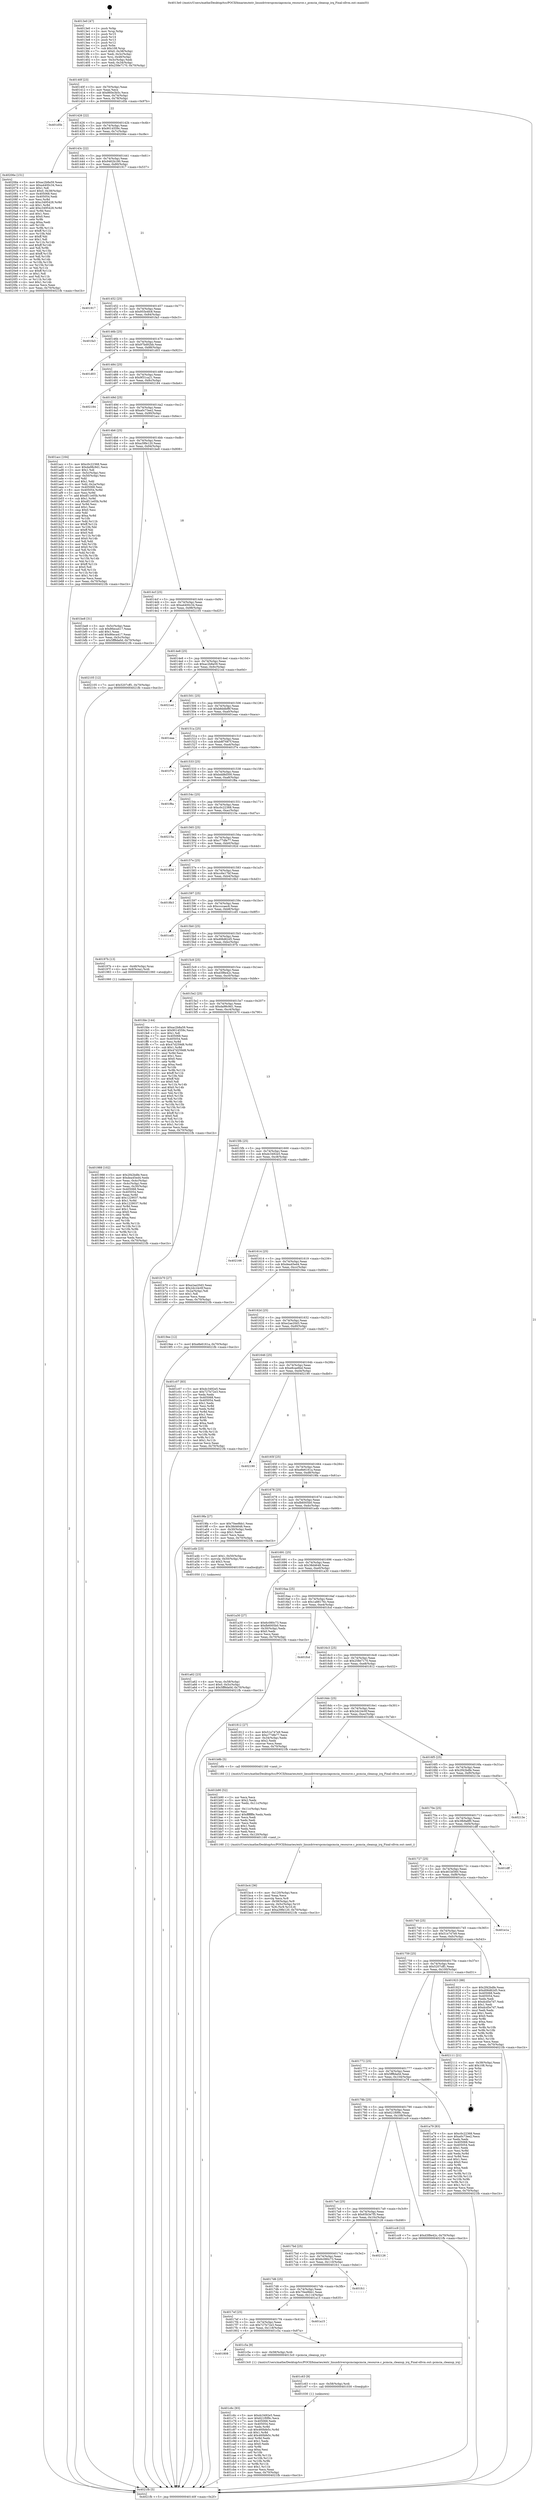 digraph "0x4013e0" {
  label = "0x4013e0 (/mnt/c/Users/mathe/Desktop/tcc/POCII/binaries/extr_linuxdriverspcmciapcmcia_resource.c_pcmcia_cleanup_irq_Final-ollvm.out::main(0))"
  labelloc = "t"
  node[shape=record]

  Entry [label="",width=0.3,height=0.3,shape=circle,fillcolor=black,style=filled]
  "0x40140f" [label="{
     0x40140f [23]\l
     | [instrs]\l
     &nbsp;&nbsp;0x40140f \<+3\>: mov -0x70(%rbp),%eax\l
     &nbsp;&nbsp;0x401412 \<+2\>: mov %eax,%ecx\l
     &nbsp;&nbsp;0x401414 \<+6\>: sub $0x860e3b5c,%ecx\l
     &nbsp;&nbsp;0x40141a \<+3\>: mov %eax,-0x74(%rbp)\l
     &nbsp;&nbsp;0x40141d \<+3\>: mov %ecx,-0x78(%rbp)\l
     &nbsp;&nbsp;0x401420 \<+6\>: je 0000000000401d5b \<main+0x97b\>\l
  }"]
  "0x401d5b" [label="{
     0x401d5b\l
  }", style=dashed]
  "0x401426" [label="{
     0x401426 [22]\l
     | [instrs]\l
     &nbsp;&nbsp;0x401426 \<+5\>: jmp 000000000040142b \<main+0x4b\>\l
     &nbsp;&nbsp;0x40142b \<+3\>: mov -0x74(%rbp),%eax\l
     &nbsp;&nbsp;0x40142e \<+5\>: sub $0x9014559c,%eax\l
     &nbsp;&nbsp;0x401433 \<+3\>: mov %eax,-0x7c(%rbp)\l
     &nbsp;&nbsp;0x401436 \<+6\>: je 000000000040206e \<main+0xc8e\>\l
  }"]
  Exit [label="",width=0.3,height=0.3,shape=circle,fillcolor=black,style=filled,peripheries=2]
  "0x40206e" [label="{
     0x40206e [151]\l
     | [instrs]\l
     &nbsp;&nbsp;0x40206e \<+5\>: mov $0xac2b8a59,%eax\l
     &nbsp;&nbsp;0x402073 \<+5\>: mov $0xa4400c34,%ecx\l
     &nbsp;&nbsp;0x402078 \<+2\>: mov $0x1,%dl\l
     &nbsp;&nbsp;0x40207a \<+7\>: movl $0x0,-0x38(%rbp)\l
     &nbsp;&nbsp;0x402081 \<+7\>: mov 0x405068,%esi\l
     &nbsp;&nbsp;0x402088 \<+7\>: mov 0x405054,%edi\l
     &nbsp;&nbsp;0x40208f \<+3\>: mov %esi,%r8d\l
     &nbsp;&nbsp;0x402092 \<+7\>: sub $0xc3495428,%r8d\l
     &nbsp;&nbsp;0x402099 \<+4\>: sub $0x1,%r8d\l
     &nbsp;&nbsp;0x40209d \<+7\>: add $0xc3495428,%r8d\l
     &nbsp;&nbsp;0x4020a4 \<+4\>: imul %r8d,%esi\l
     &nbsp;&nbsp;0x4020a8 \<+3\>: and $0x1,%esi\l
     &nbsp;&nbsp;0x4020ab \<+3\>: cmp $0x0,%esi\l
     &nbsp;&nbsp;0x4020ae \<+4\>: sete %r9b\l
     &nbsp;&nbsp;0x4020b2 \<+3\>: cmp $0xa,%edi\l
     &nbsp;&nbsp;0x4020b5 \<+4\>: setl %r10b\l
     &nbsp;&nbsp;0x4020b9 \<+3\>: mov %r9b,%r11b\l
     &nbsp;&nbsp;0x4020bc \<+4\>: xor $0xff,%r11b\l
     &nbsp;&nbsp;0x4020c0 \<+3\>: mov %r10b,%bl\l
     &nbsp;&nbsp;0x4020c3 \<+3\>: xor $0xff,%bl\l
     &nbsp;&nbsp;0x4020c6 \<+3\>: xor $0x1,%dl\l
     &nbsp;&nbsp;0x4020c9 \<+3\>: mov %r11b,%r14b\l
     &nbsp;&nbsp;0x4020cc \<+4\>: and $0xff,%r14b\l
     &nbsp;&nbsp;0x4020d0 \<+3\>: and %dl,%r9b\l
     &nbsp;&nbsp;0x4020d3 \<+3\>: mov %bl,%r15b\l
     &nbsp;&nbsp;0x4020d6 \<+4\>: and $0xff,%r15b\l
     &nbsp;&nbsp;0x4020da \<+3\>: and %dl,%r10b\l
     &nbsp;&nbsp;0x4020dd \<+3\>: or %r9b,%r14b\l
     &nbsp;&nbsp;0x4020e0 \<+3\>: or %r10b,%r15b\l
     &nbsp;&nbsp;0x4020e3 \<+3\>: xor %r15b,%r14b\l
     &nbsp;&nbsp;0x4020e6 \<+3\>: or %bl,%r11b\l
     &nbsp;&nbsp;0x4020e9 \<+4\>: xor $0xff,%r11b\l
     &nbsp;&nbsp;0x4020ed \<+3\>: or $0x1,%dl\l
     &nbsp;&nbsp;0x4020f0 \<+3\>: and %dl,%r11b\l
     &nbsp;&nbsp;0x4020f3 \<+3\>: or %r11b,%r14b\l
     &nbsp;&nbsp;0x4020f6 \<+4\>: test $0x1,%r14b\l
     &nbsp;&nbsp;0x4020fa \<+3\>: cmovne %ecx,%eax\l
     &nbsp;&nbsp;0x4020fd \<+3\>: mov %eax,-0x70(%rbp)\l
     &nbsp;&nbsp;0x402100 \<+5\>: jmp 00000000004021fb \<main+0xe1b\>\l
  }"]
  "0x40143c" [label="{
     0x40143c [22]\l
     | [instrs]\l
     &nbsp;&nbsp;0x40143c \<+5\>: jmp 0000000000401441 \<main+0x61\>\l
     &nbsp;&nbsp;0x401441 \<+3\>: mov -0x74(%rbp),%eax\l
     &nbsp;&nbsp;0x401444 \<+5\>: sub $0x9462b180,%eax\l
     &nbsp;&nbsp;0x401449 \<+3\>: mov %eax,-0x80(%rbp)\l
     &nbsp;&nbsp;0x40144c \<+6\>: je 0000000000401917 \<main+0x537\>\l
  }"]
  "0x401c6c" [label="{
     0x401c6c [93]\l
     | [instrs]\l
     &nbsp;&nbsp;0x401c6c \<+5\>: mov $0xdc3492e5,%eax\l
     &nbsp;&nbsp;0x401c71 \<+5\>: mov $0x621f0f9c,%ecx\l
     &nbsp;&nbsp;0x401c76 \<+7\>: mov 0x405068,%edx\l
     &nbsp;&nbsp;0x401c7d \<+7\>: mov 0x405054,%esi\l
     &nbsp;&nbsp;0x401c84 \<+3\>: mov %edx,%r8d\l
     &nbsp;&nbsp;0x401c87 \<+7\>: sub $0x460bfe5c,%r8d\l
     &nbsp;&nbsp;0x401c8e \<+4\>: sub $0x1,%r8d\l
     &nbsp;&nbsp;0x401c92 \<+7\>: add $0x460bfe5c,%r8d\l
     &nbsp;&nbsp;0x401c99 \<+4\>: imul %r8d,%edx\l
     &nbsp;&nbsp;0x401c9d \<+3\>: and $0x1,%edx\l
     &nbsp;&nbsp;0x401ca0 \<+3\>: cmp $0x0,%edx\l
     &nbsp;&nbsp;0x401ca3 \<+4\>: sete %r9b\l
     &nbsp;&nbsp;0x401ca7 \<+3\>: cmp $0xa,%esi\l
     &nbsp;&nbsp;0x401caa \<+4\>: setl %r10b\l
     &nbsp;&nbsp;0x401cae \<+3\>: mov %r9b,%r11b\l
     &nbsp;&nbsp;0x401cb1 \<+3\>: and %r10b,%r11b\l
     &nbsp;&nbsp;0x401cb4 \<+3\>: xor %r10b,%r9b\l
     &nbsp;&nbsp;0x401cb7 \<+3\>: or %r9b,%r11b\l
     &nbsp;&nbsp;0x401cba \<+4\>: test $0x1,%r11b\l
     &nbsp;&nbsp;0x401cbe \<+3\>: cmovne %ecx,%eax\l
     &nbsp;&nbsp;0x401cc1 \<+3\>: mov %eax,-0x70(%rbp)\l
     &nbsp;&nbsp;0x401cc4 \<+5\>: jmp 00000000004021fb \<main+0xe1b\>\l
  }"]
  "0x401917" [label="{
     0x401917\l
  }", style=dashed]
  "0x401452" [label="{
     0x401452 [25]\l
     | [instrs]\l
     &nbsp;&nbsp;0x401452 \<+5\>: jmp 0000000000401457 \<main+0x77\>\l
     &nbsp;&nbsp;0x401457 \<+3\>: mov -0x74(%rbp),%eax\l
     &nbsp;&nbsp;0x40145a \<+5\>: sub $0x955e4fc8,%eax\l
     &nbsp;&nbsp;0x40145f \<+6\>: mov %eax,-0x84(%rbp)\l
     &nbsp;&nbsp;0x401465 \<+6\>: je 0000000000401fa3 \<main+0xbc3\>\l
  }"]
  "0x401c63" [label="{
     0x401c63 [9]\l
     | [instrs]\l
     &nbsp;&nbsp;0x401c63 \<+4\>: mov -0x58(%rbp),%rdi\l
     &nbsp;&nbsp;0x401c67 \<+5\>: call 0000000000401030 \<free@plt\>\l
     | [calls]\l
     &nbsp;&nbsp;0x401030 \{1\} (unknown)\l
  }"]
  "0x401fa3" [label="{
     0x401fa3\l
  }", style=dashed]
  "0x40146b" [label="{
     0x40146b [25]\l
     | [instrs]\l
     &nbsp;&nbsp;0x40146b \<+5\>: jmp 0000000000401470 \<main+0x90\>\l
     &nbsp;&nbsp;0x401470 \<+3\>: mov -0x74(%rbp),%eax\l
     &nbsp;&nbsp;0x401473 \<+5\>: sub $0x97bd92bb,%eax\l
     &nbsp;&nbsp;0x401478 \<+6\>: mov %eax,-0x88(%rbp)\l
     &nbsp;&nbsp;0x40147e \<+6\>: je 0000000000401d03 \<main+0x923\>\l
  }"]
  "0x401808" [label="{
     0x401808\l
  }", style=dashed]
  "0x401d03" [label="{
     0x401d03\l
  }", style=dashed]
  "0x401484" [label="{
     0x401484 [25]\l
     | [instrs]\l
     &nbsp;&nbsp;0x401484 \<+5\>: jmp 0000000000401489 \<main+0xa9\>\l
     &nbsp;&nbsp;0x401489 \<+3\>: mov -0x74(%rbp),%eax\l
     &nbsp;&nbsp;0x40148c \<+5\>: sub $0x9f31ca21,%eax\l
     &nbsp;&nbsp;0x401491 \<+6\>: mov %eax,-0x8c(%rbp)\l
     &nbsp;&nbsp;0x401497 \<+6\>: je 0000000000402184 \<main+0xda4\>\l
  }"]
  "0x401c5a" [label="{
     0x401c5a [9]\l
     | [instrs]\l
     &nbsp;&nbsp;0x401c5a \<+4\>: mov -0x58(%rbp),%rdi\l
     &nbsp;&nbsp;0x401c5e \<+5\>: call 00000000004013c0 \<pcmcia_cleanup_irq\>\l
     | [calls]\l
     &nbsp;&nbsp;0x4013c0 \{1\} (/mnt/c/Users/mathe/Desktop/tcc/POCII/binaries/extr_linuxdriverspcmciapcmcia_resource.c_pcmcia_cleanup_irq_Final-ollvm.out::pcmcia_cleanup_irq)\l
  }"]
  "0x402184" [label="{
     0x402184\l
  }", style=dashed]
  "0x40149d" [label="{
     0x40149d [25]\l
     | [instrs]\l
     &nbsp;&nbsp;0x40149d \<+5\>: jmp 00000000004014a2 \<main+0xc2\>\l
     &nbsp;&nbsp;0x4014a2 \<+3\>: mov -0x74(%rbp),%eax\l
     &nbsp;&nbsp;0x4014a5 \<+5\>: sub $0xa0c73ee2,%eax\l
     &nbsp;&nbsp;0x4014aa \<+6\>: mov %eax,-0x90(%rbp)\l
     &nbsp;&nbsp;0x4014b0 \<+6\>: je 0000000000401acc \<main+0x6ec\>\l
  }"]
  "0x4017ef" [label="{
     0x4017ef [25]\l
     | [instrs]\l
     &nbsp;&nbsp;0x4017ef \<+5\>: jmp 00000000004017f4 \<main+0x414\>\l
     &nbsp;&nbsp;0x4017f4 \<+3\>: mov -0x74(%rbp),%eax\l
     &nbsp;&nbsp;0x4017f7 \<+5\>: sub $0x727b72e3,%eax\l
     &nbsp;&nbsp;0x4017fc \<+6\>: mov %eax,-0x118(%rbp)\l
     &nbsp;&nbsp;0x401802 \<+6\>: je 0000000000401c5a \<main+0x87a\>\l
  }"]
  "0x401acc" [label="{
     0x401acc [164]\l
     | [instrs]\l
     &nbsp;&nbsp;0x401acc \<+5\>: mov $0xc0c22368,%eax\l
     &nbsp;&nbsp;0x401ad1 \<+5\>: mov $0xda98c9d1,%ecx\l
     &nbsp;&nbsp;0x401ad6 \<+2\>: mov $0x1,%dl\l
     &nbsp;&nbsp;0x401ad8 \<+3\>: mov -0x5c(%rbp),%esi\l
     &nbsp;&nbsp;0x401adb \<+3\>: cmp -0x50(%rbp),%esi\l
     &nbsp;&nbsp;0x401ade \<+4\>: setl %dil\l
     &nbsp;&nbsp;0x401ae2 \<+4\>: and $0x1,%dil\l
     &nbsp;&nbsp;0x401ae6 \<+4\>: mov %dil,-0x2a(%rbp)\l
     &nbsp;&nbsp;0x401aea \<+7\>: mov 0x405068,%esi\l
     &nbsp;&nbsp;0x401af1 \<+8\>: mov 0x405054,%r8d\l
     &nbsp;&nbsp;0x401af9 \<+3\>: mov %esi,%r9d\l
     &nbsp;&nbsp;0x401afc \<+7\>: add $0xdf11e05b,%r9d\l
     &nbsp;&nbsp;0x401b03 \<+4\>: sub $0x1,%r9d\l
     &nbsp;&nbsp;0x401b07 \<+7\>: sub $0xdf11e05b,%r9d\l
     &nbsp;&nbsp;0x401b0e \<+4\>: imul %r9d,%esi\l
     &nbsp;&nbsp;0x401b12 \<+3\>: and $0x1,%esi\l
     &nbsp;&nbsp;0x401b15 \<+3\>: cmp $0x0,%esi\l
     &nbsp;&nbsp;0x401b18 \<+4\>: sete %dil\l
     &nbsp;&nbsp;0x401b1c \<+4\>: cmp $0xa,%r8d\l
     &nbsp;&nbsp;0x401b20 \<+4\>: setl %r10b\l
     &nbsp;&nbsp;0x401b24 \<+3\>: mov %dil,%r11b\l
     &nbsp;&nbsp;0x401b27 \<+4\>: xor $0xff,%r11b\l
     &nbsp;&nbsp;0x401b2b \<+3\>: mov %r10b,%bl\l
     &nbsp;&nbsp;0x401b2e \<+3\>: xor $0xff,%bl\l
     &nbsp;&nbsp;0x401b31 \<+3\>: xor $0x0,%dl\l
     &nbsp;&nbsp;0x401b34 \<+3\>: mov %r11b,%r14b\l
     &nbsp;&nbsp;0x401b37 \<+4\>: and $0x0,%r14b\l
     &nbsp;&nbsp;0x401b3b \<+3\>: and %dl,%dil\l
     &nbsp;&nbsp;0x401b3e \<+3\>: mov %bl,%r15b\l
     &nbsp;&nbsp;0x401b41 \<+4\>: and $0x0,%r15b\l
     &nbsp;&nbsp;0x401b45 \<+3\>: and %dl,%r10b\l
     &nbsp;&nbsp;0x401b48 \<+3\>: or %dil,%r14b\l
     &nbsp;&nbsp;0x401b4b \<+3\>: or %r10b,%r15b\l
     &nbsp;&nbsp;0x401b4e \<+3\>: xor %r15b,%r14b\l
     &nbsp;&nbsp;0x401b51 \<+3\>: or %bl,%r11b\l
     &nbsp;&nbsp;0x401b54 \<+4\>: xor $0xff,%r11b\l
     &nbsp;&nbsp;0x401b58 \<+3\>: or $0x0,%dl\l
     &nbsp;&nbsp;0x401b5b \<+3\>: and %dl,%r11b\l
     &nbsp;&nbsp;0x401b5e \<+3\>: or %r11b,%r14b\l
     &nbsp;&nbsp;0x401b61 \<+4\>: test $0x1,%r14b\l
     &nbsp;&nbsp;0x401b65 \<+3\>: cmovne %ecx,%eax\l
     &nbsp;&nbsp;0x401b68 \<+3\>: mov %eax,-0x70(%rbp)\l
     &nbsp;&nbsp;0x401b6b \<+5\>: jmp 00000000004021fb \<main+0xe1b\>\l
  }"]
  "0x4014b6" [label="{
     0x4014b6 [25]\l
     | [instrs]\l
     &nbsp;&nbsp;0x4014b6 \<+5\>: jmp 00000000004014bb \<main+0xdb\>\l
     &nbsp;&nbsp;0x4014bb \<+3\>: mov -0x74(%rbp),%eax\l
     &nbsp;&nbsp;0x4014be \<+5\>: sub $0xa39fe120,%eax\l
     &nbsp;&nbsp;0x4014c3 \<+6\>: mov %eax,-0x94(%rbp)\l
     &nbsp;&nbsp;0x4014c9 \<+6\>: je 0000000000401be8 \<main+0x808\>\l
  }"]
  "0x401a15" [label="{
     0x401a15\l
  }", style=dashed]
  "0x401be8" [label="{
     0x401be8 [31]\l
     | [instrs]\l
     &nbsp;&nbsp;0x401be8 \<+3\>: mov -0x5c(%rbp),%eax\l
     &nbsp;&nbsp;0x401beb \<+5\>: sub $0x86eca417,%eax\l
     &nbsp;&nbsp;0x401bf0 \<+3\>: add $0x1,%eax\l
     &nbsp;&nbsp;0x401bf3 \<+5\>: add $0x86eca417,%eax\l
     &nbsp;&nbsp;0x401bf8 \<+3\>: mov %eax,-0x5c(%rbp)\l
     &nbsp;&nbsp;0x401bfb \<+7\>: movl $0x5ff8da0d,-0x70(%rbp)\l
     &nbsp;&nbsp;0x401c02 \<+5\>: jmp 00000000004021fb \<main+0xe1b\>\l
  }"]
  "0x4014cf" [label="{
     0x4014cf [25]\l
     | [instrs]\l
     &nbsp;&nbsp;0x4014cf \<+5\>: jmp 00000000004014d4 \<main+0xf4\>\l
     &nbsp;&nbsp;0x4014d4 \<+3\>: mov -0x74(%rbp),%eax\l
     &nbsp;&nbsp;0x4014d7 \<+5\>: sub $0xa4400c34,%eax\l
     &nbsp;&nbsp;0x4014dc \<+6\>: mov %eax,-0x98(%rbp)\l
     &nbsp;&nbsp;0x4014e2 \<+6\>: je 0000000000402105 \<main+0xd25\>\l
  }"]
  "0x4017d6" [label="{
     0x4017d6 [25]\l
     | [instrs]\l
     &nbsp;&nbsp;0x4017d6 \<+5\>: jmp 00000000004017db \<main+0x3fb\>\l
     &nbsp;&nbsp;0x4017db \<+3\>: mov -0x74(%rbp),%eax\l
     &nbsp;&nbsp;0x4017de \<+5\>: sub $0x70ee9bb1,%eax\l
     &nbsp;&nbsp;0x4017e3 \<+6\>: mov %eax,-0x114(%rbp)\l
     &nbsp;&nbsp;0x4017e9 \<+6\>: je 0000000000401a15 \<main+0x635\>\l
  }"]
  "0x402105" [label="{
     0x402105 [12]\l
     | [instrs]\l
     &nbsp;&nbsp;0x402105 \<+7\>: movl $0x5207cff1,-0x70(%rbp)\l
     &nbsp;&nbsp;0x40210c \<+5\>: jmp 00000000004021fb \<main+0xe1b\>\l
  }"]
  "0x4014e8" [label="{
     0x4014e8 [25]\l
     | [instrs]\l
     &nbsp;&nbsp;0x4014e8 \<+5\>: jmp 00000000004014ed \<main+0x10d\>\l
     &nbsp;&nbsp;0x4014ed \<+3\>: mov -0x74(%rbp),%eax\l
     &nbsp;&nbsp;0x4014f0 \<+5\>: sub $0xac2b8a59,%eax\l
     &nbsp;&nbsp;0x4014f5 \<+6\>: mov %eax,-0x9c(%rbp)\l
     &nbsp;&nbsp;0x4014fb \<+6\>: je 00000000004021ed \<main+0xe0d\>\l
  }"]
  "0x401fc1" [label="{
     0x401fc1\l
  }", style=dashed]
  "0x4021ed" [label="{
     0x4021ed\l
  }", style=dashed]
  "0x401501" [label="{
     0x401501 [25]\l
     | [instrs]\l
     &nbsp;&nbsp;0x401501 \<+5\>: jmp 0000000000401506 \<main+0x126\>\l
     &nbsp;&nbsp;0x401506 \<+3\>: mov -0x74(%rbp),%eax\l
     &nbsp;&nbsp;0x401509 \<+5\>: sub $0xb8ddbf8f,%eax\l
     &nbsp;&nbsp;0x40150e \<+6\>: mov %eax,-0xa0(%rbp)\l
     &nbsp;&nbsp;0x401514 \<+6\>: je 0000000000401eaa \<main+0xaca\>\l
  }"]
  "0x4017bd" [label="{
     0x4017bd [25]\l
     | [instrs]\l
     &nbsp;&nbsp;0x4017bd \<+5\>: jmp 00000000004017c2 \<main+0x3e2\>\l
     &nbsp;&nbsp;0x4017c2 \<+3\>: mov -0x74(%rbp),%eax\l
     &nbsp;&nbsp;0x4017c5 \<+5\>: sub $0x6c080c73,%eax\l
     &nbsp;&nbsp;0x4017ca \<+6\>: mov %eax,-0x110(%rbp)\l
     &nbsp;&nbsp;0x4017d0 \<+6\>: je 0000000000401fc1 \<main+0xbe1\>\l
  }"]
  "0x401eaa" [label="{
     0x401eaa\l
  }", style=dashed]
  "0x40151a" [label="{
     0x40151a [25]\l
     | [instrs]\l
     &nbsp;&nbsp;0x40151a \<+5\>: jmp 000000000040151f \<main+0x13f\>\l
     &nbsp;&nbsp;0x40151f \<+3\>: mov -0x74(%rbp),%eax\l
     &nbsp;&nbsp;0x401522 \<+5\>: sub $0xb8f7687f,%eax\l
     &nbsp;&nbsp;0x401527 \<+6\>: mov %eax,-0xa4(%rbp)\l
     &nbsp;&nbsp;0x40152d \<+6\>: je 0000000000401f7e \<main+0xb9e\>\l
  }"]
  "0x402126" [label="{
     0x402126\l
  }", style=dashed]
  "0x401f7e" [label="{
     0x401f7e\l
  }", style=dashed]
  "0x401533" [label="{
     0x401533 [25]\l
     | [instrs]\l
     &nbsp;&nbsp;0x401533 \<+5\>: jmp 0000000000401538 \<main+0x158\>\l
     &nbsp;&nbsp;0x401538 \<+3\>: mov -0x74(%rbp),%eax\l
     &nbsp;&nbsp;0x40153b \<+5\>: sub $0xbdd8d500,%eax\l
     &nbsp;&nbsp;0x401540 \<+6\>: mov %eax,-0xa8(%rbp)\l
     &nbsp;&nbsp;0x401546 \<+6\>: je 0000000000401f8a \<main+0xbaa\>\l
  }"]
  "0x4017a4" [label="{
     0x4017a4 [25]\l
     | [instrs]\l
     &nbsp;&nbsp;0x4017a4 \<+5\>: jmp 00000000004017a9 \<main+0x3c9\>\l
     &nbsp;&nbsp;0x4017a9 \<+3\>: mov -0x74(%rbp),%eax\l
     &nbsp;&nbsp;0x4017ac \<+5\>: sub $0x65b3e7f5,%eax\l
     &nbsp;&nbsp;0x4017b1 \<+6\>: mov %eax,-0x10c(%rbp)\l
     &nbsp;&nbsp;0x4017b7 \<+6\>: je 0000000000402126 \<main+0xd46\>\l
  }"]
  "0x401f8a" [label="{
     0x401f8a\l
  }", style=dashed]
  "0x40154c" [label="{
     0x40154c [25]\l
     | [instrs]\l
     &nbsp;&nbsp;0x40154c \<+5\>: jmp 0000000000401551 \<main+0x171\>\l
     &nbsp;&nbsp;0x401551 \<+3\>: mov -0x74(%rbp),%eax\l
     &nbsp;&nbsp;0x401554 \<+5\>: sub $0xc0c22368,%eax\l
     &nbsp;&nbsp;0x401559 \<+6\>: mov %eax,-0xac(%rbp)\l
     &nbsp;&nbsp;0x40155f \<+6\>: je 000000000040215a \<main+0xd7a\>\l
  }"]
  "0x401cc9" [label="{
     0x401cc9 [12]\l
     | [instrs]\l
     &nbsp;&nbsp;0x401cc9 \<+7\>: movl $0xd3f8e42c,-0x70(%rbp)\l
     &nbsp;&nbsp;0x401cd0 \<+5\>: jmp 00000000004021fb \<main+0xe1b\>\l
  }"]
  "0x40215a" [label="{
     0x40215a\l
  }", style=dashed]
  "0x401565" [label="{
     0x401565 [25]\l
     | [instrs]\l
     &nbsp;&nbsp;0x401565 \<+5\>: jmp 000000000040156a \<main+0x18a\>\l
     &nbsp;&nbsp;0x40156a \<+3\>: mov -0x74(%rbp),%eax\l
     &nbsp;&nbsp;0x40156d \<+5\>: sub $0xc77dfe77,%eax\l
     &nbsp;&nbsp;0x401572 \<+6\>: mov %eax,-0xb0(%rbp)\l
     &nbsp;&nbsp;0x401578 \<+6\>: je 000000000040182d \<main+0x44d\>\l
  }"]
  "0x401bc4" [label="{
     0x401bc4 [36]\l
     | [instrs]\l
     &nbsp;&nbsp;0x401bc4 \<+6\>: mov -0x120(%rbp),%ecx\l
     &nbsp;&nbsp;0x401bca \<+3\>: imul %eax,%ecx\l
     &nbsp;&nbsp;0x401bcd \<+3\>: movslq %ecx,%r8\l
     &nbsp;&nbsp;0x401bd0 \<+4\>: mov -0x58(%rbp),%r9\l
     &nbsp;&nbsp;0x401bd4 \<+4\>: movslq -0x5c(%rbp),%r10\l
     &nbsp;&nbsp;0x401bd8 \<+4\>: mov %r8,(%r9,%r10,8)\l
     &nbsp;&nbsp;0x401bdc \<+7\>: movl $0xa39fe120,-0x70(%rbp)\l
     &nbsp;&nbsp;0x401be3 \<+5\>: jmp 00000000004021fb \<main+0xe1b\>\l
  }"]
  "0x40182d" [label="{
     0x40182d\l
  }", style=dashed]
  "0x40157e" [label="{
     0x40157e [25]\l
     | [instrs]\l
     &nbsp;&nbsp;0x40157e \<+5\>: jmp 0000000000401583 \<main+0x1a3\>\l
     &nbsp;&nbsp;0x401583 \<+3\>: mov -0x74(%rbp),%eax\l
     &nbsp;&nbsp;0x401586 \<+5\>: sub $0xcc6e17bf,%eax\l
     &nbsp;&nbsp;0x40158b \<+6\>: mov %eax,-0xb4(%rbp)\l
     &nbsp;&nbsp;0x401591 \<+6\>: je 00000000004018b3 \<main+0x4d3\>\l
  }"]
  "0x401b90" [label="{
     0x401b90 [52]\l
     | [instrs]\l
     &nbsp;&nbsp;0x401b90 \<+2\>: xor %ecx,%ecx\l
     &nbsp;&nbsp;0x401b92 \<+5\>: mov $0x2,%edx\l
     &nbsp;&nbsp;0x401b97 \<+6\>: mov %edx,-0x11c(%rbp)\l
     &nbsp;&nbsp;0x401b9d \<+1\>: cltd\l
     &nbsp;&nbsp;0x401b9e \<+6\>: mov -0x11c(%rbp),%esi\l
     &nbsp;&nbsp;0x401ba4 \<+2\>: idiv %esi\l
     &nbsp;&nbsp;0x401ba6 \<+6\>: imul $0xfffffffe,%edx,%edx\l
     &nbsp;&nbsp;0x401bac \<+2\>: mov %ecx,%edi\l
     &nbsp;&nbsp;0x401bae \<+2\>: sub %edx,%edi\l
     &nbsp;&nbsp;0x401bb0 \<+2\>: mov %ecx,%edx\l
     &nbsp;&nbsp;0x401bb2 \<+3\>: sub $0x1,%edx\l
     &nbsp;&nbsp;0x401bb5 \<+2\>: add %edx,%edi\l
     &nbsp;&nbsp;0x401bb7 \<+2\>: sub %edi,%ecx\l
     &nbsp;&nbsp;0x401bb9 \<+6\>: mov %ecx,-0x120(%rbp)\l
     &nbsp;&nbsp;0x401bbf \<+5\>: call 0000000000401160 \<next_i\>\l
     | [calls]\l
     &nbsp;&nbsp;0x401160 \{1\} (/mnt/c/Users/mathe/Desktop/tcc/POCII/binaries/extr_linuxdriverspcmciapcmcia_resource.c_pcmcia_cleanup_irq_Final-ollvm.out::next_i)\l
  }"]
  "0x4018b3" [label="{
     0x4018b3\l
  }", style=dashed]
  "0x401597" [label="{
     0x401597 [25]\l
     | [instrs]\l
     &nbsp;&nbsp;0x401597 \<+5\>: jmp 000000000040159c \<main+0x1bc\>\l
     &nbsp;&nbsp;0x40159c \<+3\>: mov -0x74(%rbp),%eax\l
     &nbsp;&nbsp;0x40159f \<+5\>: sub $0xccccaec6,%eax\l
     &nbsp;&nbsp;0x4015a4 \<+6\>: mov %eax,-0xb8(%rbp)\l
     &nbsp;&nbsp;0x4015aa \<+6\>: je 0000000000401cd5 \<main+0x8f5\>\l
  }"]
  "0x40178b" [label="{
     0x40178b [25]\l
     | [instrs]\l
     &nbsp;&nbsp;0x40178b \<+5\>: jmp 0000000000401790 \<main+0x3b0\>\l
     &nbsp;&nbsp;0x401790 \<+3\>: mov -0x74(%rbp),%eax\l
     &nbsp;&nbsp;0x401793 \<+5\>: sub $0x621f0f9c,%eax\l
     &nbsp;&nbsp;0x401798 \<+6\>: mov %eax,-0x108(%rbp)\l
     &nbsp;&nbsp;0x40179e \<+6\>: je 0000000000401cc9 \<main+0x8e9\>\l
  }"]
  "0x401cd5" [label="{
     0x401cd5\l
  }", style=dashed]
  "0x4015b0" [label="{
     0x4015b0 [25]\l
     | [instrs]\l
     &nbsp;&nbsp;0x4015b0 \<+5\>: jmp 00000000004015b5 \<main+0x1d5\>\l
     &nbsp;&nbsp;0x4015b5 \<+3\>: mov -0x74(%rbp),%eax\l
     &nbsp;&nbsp;0x4015b8 \<+5\>: sub $0xd06d62d5,%eax\l
     &nbsp;&nbsp;0x4015bd \<+6\>: mov %eax,-0xbc(%rbp)\l
     &nbsp;&nbsp;0x4015c3 \<+6\>: je 000000000040197b \<main+0x59b\>\l
  }"]
  "0x401a79" [label="{
     0x401a79 [83]\l
     | [instrs]\l
     &nbsp;&nbsp;0x401a79 \<+5\>: mov $0xc0c22368,%eax\l
     &nbsp;&nbsp;0x401a7e \<+5\>: mov $0xa0c73ee2,%ecx\l
     &nbsp;&nbsp;0x401a83 \<+2\>: xor %edx,%edx\l
     &nbsp;&nbsp;0x401a85 \<+7\>: mov 0x405068,%esi\l
     &nbsp;&nbsp;0x401a8c \<+7\>: mov 0x405054,%edi\l
     &nbsp;&nbsp;0x401a93 \<+3\>: sub $0x1,%edx\l
     &nbsp;&nbsp;0x401a96 \<+3\>: mov %esi,%r8d\l
     &nbsp;&nbsp;0x401a99 \<+3\>: add %edx,%r8d\l
     &nbsp;&nbsp;0x401a9c \<+4\>: imul %r8d,%esi\l
     &nbsp;&nbsp;0x401aa0 \<+3\>: and $0x1,%esi\l
     &nbsp;&nbsp;0x401aa3 \<+3\>: cmp $0x0,%esi\l
     &nbsp;&nbsp;0x401aa6 \<+4\>: sete %r9b\l
     &nbsp;&nbsp;0x401aaa \<+3\>: cmp $0xa,%edi\l
     &nbsp;&nbsp;0x401aad \<+4\>: setl %r10b\l
     &nbsp;&nbsp;0x401ab1 \<+3\>: mov %r9b,%r11b\l
     &nbsp;&nbsp;0x401ab4 \<+3\>: and %r10b,%r11b\l
     &nbsp;&nbsp;0x401ab7 \<+3\>: xor %r10b,%r9b\l
     &nbsp;&nbsp;0x401aba \<+3\>: or %r9b,%r11b\l
     &nbsp;&nbsp;0x401abd \<+4\>: test $0x1,%r11b\l
     &nbsp;&nbsp;0x401ac1 \<+3\>: cmovne %ecx,%eax\l
     &nbsp;&nbsp;0x401ac4 \<+3\>: mov %eax,-0x70(%rbp)\l
     &nbsp;&nbsp;0x401ac7 \<+5\>: jmp 00000000004021fb \<main+0xe1b\>\l
  }"]
  "0x40197b" [label="{
     0x40197b [13]\l
     | [instrs]\l
     &nbsp;&nbsp;0x40197b \<+4\>: mov -0x48(%rbp),%rax\l
     &nbsp;&nbsp;0x40197f \<+4\>: mov 0x8(%rax),%rdi\l
     &nbsp;&nbsp;0x401983 \<+5\>: call 0000000000401060 \<atoi@plt\>\l
     | [calls]\l
     &nbsp;&nbsp;0x401060 \{1\} (unknown)\l
  }"]
  "0x4015c9" [label="{
     0x4015c9 [25]\l
     | [instrs]\l
     &nbsp;&nbsp;0x4015c9 \<+5\>: jmp 00000000004015ce \<main+0x1ee\>\l
     &nbsp;&nbsp;0x4015ce \<+3\>: mov -0x74(%rbp),%eax\l
     &nbsp;&nbsp;0x4015d1 \<+5\>: sub $0xd3f8e42c,%eax\l
     &nbsp;&nbsp;0x4015d6 \<+6\>: mov %eax,-0xc0(%rbp)\l
     &nbsp;&nbsp;0x4015dc \<+6\>: je 0000000000401fde \<main+0xbfe\>\l
  }"]
  "0x401772" [label="{
     0x401772 [25]\l
     | [instrs]\l
     &nbsp;&nbsp;0x401772 \<+5\>: jmp 0000000000401777 \<main+0x397\>\l
     &nbsp;&nbsp;0x401777 \<+3\>: mov -0x74(%rbp),%eax\l
     &nbsp;&nbsp;0x40177a \<+5\>: sub $0x5ff8da0d,%eax\l
     &nbsp;&nbsp;0x40177f \<+6\>: mov %eax,-0x104(%rbp)\l
     &nbsp;&nbsp;0x401785 \<+6\>: je 0000000000401a79 \<main+0x699\>\l
  }"]
  "0x401fde" [label="{
     0x401fde [144]\l
     | [instrs]\l
     &nbsp;&nbsp;0x401fde \<+5\>: mov $0xac2b8a59,%eax\l
     &nbsp;&nbsp;0x401fe3 \<+5\>: mov $0x9014559c,%ecx\l
     &nbsp;&nbsp;0x401fe8 \<+2\>: mov $0x1,%dl\l
     &nbsp;&nbsp;0x401fea \<+7\>: mov 0x405068,%esi\l
     &nbsp;&nbsp;0x401ff1 \<+7\>: mov 0x405054,%edi\l
     &nbsp;&nbsp;0x401ff8 \<+3\>: mov %esi,%r8d\l
     &nbsp;&nbsp;0x401ffb \<+7\>: sub $0x47d259d8,%r8d\l
     &nbsp;&nbsp;0x402002 \<+4\>: sub $0x1,%r8d\l
     &nbsp;&nbsp;0x402006 \<+7\>: add $0x47d259d8,%r8d\l
     &nbsp;&nbsp;0x40200d \<+4\>: imul %r8d,%esi\l
     &nbsp;&nbsp;0x402011 \<+3\>: and $0x1,%esi\l
     &nbsp;&nbsp;0x402014 \<+3\>: cmp $0x0,%esi\l
     &nbsp;&nbsp;0x402017 \<+4\>: sete %r9b\l
     &nbsp;&nbsp;0x40201b \<+3\>: cmp $0xa,%edi\l
     &nbsp;&nbsp;0x40201e \<+4\>: setl %r10b\l
     &nbsp;&nbsp;0x402022 \<+3\>: mov %r9b,%r11b\l
     &nbsp;&nbsp;0x402025 \<+4\>: xor $0xff,%r11b\l
     &nbsp;&nbsp;0x402029 \<+3\>: mov %r10b,%bl\l
     &nbsp;&nbsp;0x40202c \<+3\>: xor $0xff,%bl\l
     &nbsp;&nbsp;0x40202f \<+3\>: xor $0x0,%dl\l
     &nbsp;&nbsp;0x402032 \<+3\>: mov %r11b,%r14b\l
     &nbsp;&nbsp;0x402035 \<+4\>: and $0x0,%r14b\l
     &nbsp;&nbsp;0x402039 \<+3\>: and %dl,%r9b\l
     &nbsp;&nbsp;0x40203c \<+3\>: mov %bl,%r15b\l
     &nbsp;&nbsp;0x40203f \<+4\>: and $0x0,%r15b\l
     &nbsp;&nbsp;0x402043 \<+3\>: and %dl,%r10b\l
     &nbsp;&nbsp;0x402046 \<+3\>: or %r9b,%r14b\l
     &nbsp;&nbsp;0x402049 \<+3\>: or %r10b,%r15b\l
     &nbsp;&nbsp;0x40204c \<+3\>: xor %r15b,%r14b\l
     &nbsp;&nbsp;0x40204f \<+3\>: or %bl,%r11b\l
     &nbsp;&nbsp;0x402052 \<+4\>: xor $0xff,%r11b\l
     &nbsp;&nbsp;0x402056 \<+3\>: or $0x0,%dl\l
     &nbsp;&nbsp;0x402059 \<+3\>: and %dl,%r11b\l
     &nbsp;&nbsp;0x40205c \<+3\>: or %r11b,%r14b\l
     &nbsp;&nbsp;0x40205f \<+4\>: test $0x1,%r14b\l
     &nbsp;&nbsp;0x402063 \<+3\>: cmovne %ecx,%eax\l
     &nbsp;&nbsp;0x402066 \<+3\>: mov %eax,-0x70(%rbp)\l
     &nbsp;&nbsp;0x402069 \<+5\>: jmp 00000000004021fb \<main+0xe1b\>\l
  }"]
  "0x4015e2" [label="{
     0x4015e2 [25]\l
     | [instrs]\l
     &nbsp;&nbsp;0x4015e2 \<+5\>: jmp 00000000004015e7 \<main+0x207\>\l
     &nbsp;&nbsp;0x4015e7 \<+3\>: mov -0x74(%rbp),%eax\l
     &nbsp;&nbsp;0x4015ea \<+5\>: sub $0xda98c9d1,%eax\l
     &nbsp;&nbsp;0x4015ef \<+6\>: mov %eax,-0xc4(%rbp)\l
     &nbsp;&nbsp;0x4015f5 \<+6\>: je 0000000000401b70 \<main+0x790\>\l
  }"]
  "0x402111" [label="{
     0x402111 [21]\l
     | [instrs]\l
     &nbsp;&nbsp;0x402111 \<+3\>: mov -0x38(%rbp),%eax\l
     &nbsp;&nbsp;0x402114 \<+7\>: add $0x108,%rsp\l
     &nbsp;&nbsp;0x40211b \<+1\>: pop %rbx\l
     &nbsp;&nbsp;0x40211c \<+2\>: pop %r12\l
     &nbsp;&nbsp;0x40211e \<+2\>: pop %r13\l
     &nbsp;&nbsp;0x402120 \<+2\>: pop %r14\l
     &nbsp;&nbsp;0x402122 \<+2\>: pop %r15\l
     &nbsp;&nbsp;0x402124 \<+1\>: pop %rbp\l
     &nbsp;&nbsp;0x402125 \<+1\>: ret\l
  }"]
  "0x401b70" [label="{
     0x401b70 [27]\l
     | [instrs]\l
     &nbsp;&nbsp;0x401b70 \<+5\>: mov $0xe2ae20d3,%eax\l
     &nbsp;&nbsp;0x401b75 \<+5\>: mov $0x2dc24c0f,%ecx\l
     &nbsp;&nbsp;0x401b7a \<+3\>: mov -0x2a(%rbp),%dl\l
     &nbsp;&nbsp;0x401b7d \<+3\>: test $0x1,%dl\l
     &nbsp;&nbsp;0x401b80 \<+3\>: cmovne %ecx,%eax\l
     &nbsp;&nbsp;0x401b83 \<+3\>: mov %eax,-0x70(%rbp)\l
     &nbsp;&nbsp;0x401b86 \<+5\>: jmp 00000000004021fb \<main+0xe1b\>\l
  }"]
  "0x4015fb" [label="{
     0x4015fb [25]\l
     | [instrs]\l
     &nbsp;&nbsp;0x4015fb \<+5\>: jmp 0000000000401600 \<main+0x220\>\l
     &nbsp;&nbsp;0x401600 \<+3\>: mov -0x74(%rbp),%eax\l
     &nbsp;&nbsp;0x401603 \<+5\>: sub $0xdc3492e5,%eax\l
     &nbsp;&nbsp;0x401608 \<+6\>: mov %eax,-0xc8(%rbp)\l
     &nbsp;&nbsp;0x40160e \<+6\>: je 0000000000402166 \<main+0xd86\>\l
  }"]
  "0x401a62" [label="{
     0x401a62 [23]\l
     | [instrs]\l
     &nbsp;&nbsp;0x401a62 \<+4\>: mov %rax,-0x58(%rbp)\l
     &nbsp;&nbsp;0x401a66 \<+7\>: movl $0x0,-0x5c(%rbp)\l
     &nbsp;&nbsp;0x401a6d \<+7\>: movl $0x5ff8da0d,-0x70(%rbp)\l
     &nbsp;&nbsp;0x401a74 \<+5\>: jmp 00000000004021fb \<main+0xe1b\>\l
  }"]
  "0x402166" [label="{
     0x402166\l
  }", style=dashed]
  "0x401614" [label="{
     0x401614 [25]\l
     | [instrs]\l
     &nbsp;&nbsp;0x401614 \<+5\>: jmp 0000000000401619 \<main+0x239\>\l
     &nbsp;&nbsp;0x401619 \<+3\>: mov -0x74(%rbp),%eax\l
     &nbsp;&nbsp;0x40161c \<+5\>: sub $0xdea45ed4,%eax\l
     &nbsp;&nbsp;0x401621 \<+6\>: mov %eax,-0xcc(%rbp)\l
     &nbsp;&nbsp;0x401627 \<+6\>: je 00000000004019ee \<main+0x60e\>\l
  }"]
  "0x401988" [label="{
     0x401988 [102]\l
     | [instrs]\l
     &nbsp;&nbsp;0x401988 \<+5\>: mov $0x2f42bdfe,%ecx\l
     &nbsp;&nbsp;0x40198d \<+5\>: mov $0xdea45ed4,%edx\l
     &nbsp;&nbsp;0x401992 \<+3\>: mov %eax,-0x4c(%rbp)\l
     &nbsp;&nbsp;0x401995 \<+3\>: mov -0x4c(%rbp),%eax\l
     &nbsp;&nbsp;0x401998 \<+3\>: mov %eax,-0x30(%rbp)\l
     &nbsp;&nbsp;0x40199b \<+7\>: mov 0x405068,%eax\l
     &nbsp;&nbsp;0x4019a2 \<+7\>: mov 0x405054,%esi\l
     &nbsp;&nbsp;0x4019a9 \<+3\>: mov %eax,%r8d\l
     &nbsp;&nbsp;0x4019ac \<+7\>: add $0x1229037,%r8d\l
     &nbsp;&nbsp;0x4019b3 \<+4\>: sub $0x1,%r8d\l
     &nbsp;&nbsp;0x4019b7 \<+7\>: sub $0x1229037,%r8d\l
     &nbsp;&nbsp;0x4019be \<+4\>: imul %r8d,%eax\l
     &nbsp;&nbsp;0x4019c2 \<+3\>: and $0x1,%eax\l
     &nbsp;&nbsp;0x4019c5 \<+3\>: cmp $0x0,%eax\l
     &nbsp;&nbsp;0x4019c8 \<+4\>: sete %r9b\l
     &nbsp;&nbsp;0x4019cc \<+3\>: cmp $0xa,%esi\l
     &nbsp;&nbsp;0x4019cf \<+4\>: setl %r10b\l
     &nbsp;&nbsp;0x4019d3 \<+3\>: mov %r9b,%r11b\l
     &nbsp;&nbsp;0x4019d6 \<+3\>: and %r10b,%r11b\l
     &nbsp;&nbsp;0x4019d9 \<+3\>: xor %r10b,%r9b\l
     &nbsp;&nbsp;0x4019dc \<+3\>: or %r9b,%r11b\l
     &nbsp;&nbsp;0x4019df \<+4\>: test $0x1,%r11b\l
     &nbsp;&nbsp;0x4019e3 \<+3\>: cmovne %edx,%ecx\l
     &nbsp;&nbsp;0x4019e6 \<+3\>: mov %ecx,-0x70(%rbp)\l
     &nbsp;&nbsp;0x4019e9 \<+5\>: jmp 00000000004021fb \<main+0xe1b\>\l
  }"]
  "0x4019ee" [label="{
     0x4019ee [12]\l
     | [instrs]\l
     &nbsp;&nbsp;0x4019ee \<+7\>: movl $0xe8e6161a,-0x70(%rbp)\l
     &nbsp;&nbsp;0x4019f5 \<+5\>: jmp 00000000004021fb \<main+0xe1b\>\l
  }"]
  "0x40162d" [label="{
     0x40162d [25]\l
     | [instrs]\l
     &nbsp;&nbsp;0x40162d \<+5\>: jmp 0000000000401632 \<main+0x252\>\l
     &nbsp;&nbsp;0x401632 \<+3\>: mov -0x74(%rbp),%eax\l
     &nbsp;&nbsp;0x401635 \<+5\>: sub $0xe2ae20d3,%eax\l
     &nbsp;&nbsp;0x40163a \<+6\>: mov %eax,-0xd0(%rbp)\l
     &nbsp;&nbsp;0x401640 \<+6\>: je 0000000000401c07 \<main+0x827\>\l
  }"]
  "0x401759" [label="{
     0x401759 [25]\l
     | [instrs]\l
     &nbsp;&nbsp;0x401759 \<+5\>: jmp 000000000040175e \<main+0x37e\>\l
     &nbsp;&nbsp;0x40175e \<+3\>: mov -0x74(%rbp),%eax\l
     &nbsp;&nbsp;0x401761 \<+5\>: sub $0x5207cff1,%eax\l
     &nbsp;&nbsp;0x401766 \<+6\>: mov %eax,-0x100(%rbp)\l
     &nbsp;&nbsp;0x40176c \<+6\>: je 0000000000402111 \<main+0xd31\>\l
  }"]
  "0x401c07" [label="{
     0x401c07 [83]\l
     | [instrs]\l
     &nbsp;&nbsp;0x401c07 \<+5\>: mov $0xdc3492e5,%eax\l
     &nbsp;&nbsp;0x401c0c \<+5\>: mov $0x727b72e3,%ecx\l
     &nbsp;&nbsp;0x401c11 \<+2\>: xor %edx,%edx\l
     &nbsp;&nbsp;0x401c13 \<+7\>: mov 0x405068,%esi\l
     &nbsp;&nbsp;0x401c1a \<+7\>: mov 0x405054,%edi\l
     &nbsp;&nbsp;0x401c21 \<+3\>: sub $0x1,%edx\l
     &nbsp;&nbsp;0x401c24 \<+3\>: mov %esi,%r8d\l
     &nbsp;&nbsp;0x401c27 \<+3\>: add %edx,%r8d\l
     &nbsp;&nbsp;0x401c2a \<+4\>: imul %r8d,%esi\l
     &nbsp;&nbsp;0x401c2e \<+3\>: and $0x1,%esi\l
     &nbsp;&nbsp;0x401c31 \<+3\>: cmp $0x0,%esi\l
     &nbsp;&nbsp;0x401c34 \<+4\>: sete %r9b\l
     &nbsp;&nbsp;0x401c38 \<+3\>: cmp $0xa,%edi\l
     &nbsp;&nbsp;0x401c3b \<+4\>: setl %r10b\l
     &nbsp;&nbsp;0x401c3f \<+3\>: mov %r9b,%r11b\l
     &nbsp;&nbsp;0x401c42 \<+3\>: and %r10b,%r11b\l
     &nbsp;&nbsp;0x401c45 \<+3\>: xor %r10b,%r9b\l
     &nbsp;&nbsp;0x401c48 \<+3\>: or %r9b,%r11b\l
     &nbsp;&nbsp;0x401c4b \<+4\>: test $0x1,%r11b\l
     &nbsp;&nbsp;0x401c4f \<+3\>: cmovne %ecx,%eax\l
     &nbsp;&nbsp;0x401c52 \<+3\>: mov %eax,-0x70(%rbp)\l
     &nbsp;&nbsp;0x401c55 \<+5\>: jmp 00000000004021fb \<main+0xe1b\>\l
  }"]
  "0x401646" [label="{
     0x401646 [25]\l
     | [instrs]\l
     &nbsp;&nbsp;0x401646 \<+5\>: jmp 000000000040164b \<main+0x26b\>\l
     &nbsp;&nbsp;0x40164b \<+3\>: mov -0x74(%rbp),%eax\l
     &nbsp;&nbsp;0x40164e \<+5\>: sub $0xe8cae6bd,%eax\l
     &nbsp;&nbsp;0x401653 \<+6\>: mov %eax,-0xd4(%rbp)\l
     &nbsp;&nbsp;0x401659 \<+6\>: je 0000000000402190 \<main+0xdb0\>\l
  }"]
  "0x401923" [label="{
     0x401923 [88]\l
     | [instrs]\l
     &nbsp;&nbsp;0x401923 \<+5\>: mov $0x2f42bdfe,%eax\l
     &nbsp;&nbsp;0x401928 \<+5\>: mov $0xd06d62d5,%ecx\l
     &nbsp;&nbsp;0x40192d \<+7\>: mov 0x405068,%edx\l
     &nbsp;&nbsp;0x401934 \<+7\>: mov 0x405054,%esi\l
     &nbsp;&nbsp;0x40193b \<+2\>: mov %edx,%edi\l
     &nbsp;&nbsp;0x40193d \<+6\>: sub $0xdcd5e7d7,%edi\l
     &nbsp;&nbsp;0x401943 \<+3\>: sub $0x1,%edi\l
     &nbsp;&nbsp;0x401946 \<+6\>: add $0xdcd5e7d7,%edi\l
     &nbsp;&nbsp;0x40194c \<+3\>: imul %edi,%edx\l
     &nbsp;&nbsp;0x40194f \<+3\>: and $0x1,%edx\l
     &nbsp;&nbsp;0x401952 \<+3\>: cmp $0x0,%edx\l
     &nbsp;&nbsp;0x401955 \<+4\>: sete %r8b\l
     &nbsp;&nbsp;0x401959 \<+3\>: cmp $0xa,%esi\l
     &nbsp;&nbsp;0x40195c \<+4\>: setl %r9b\l
     &nbsp;&nbsp;0x401960 \<+3\>: mov %r8b,%r10b\l
     &nbsp;&nbsp;0x401963 \<+3\>: and %r9b,%r10b\l
     &nbsp;&nbsp;0x401966 \<+3\>: xor %r9b,%r8b\l
     &nbsp;&nbsp;0x401969 \<+3\>: or %r8b,%r10b\l
     &nbsp;&nbsp;0x40196c \<+4\>: test $0x1,%r10b\l
     &nbsp;&nbsp;0x401970 \<+3\>: cmovne %ecx,%eax\l
     &nbsp;&nbsp;0x401973 \<+3\>: mov %eax,-0x70(%rbp)\l
     &nbsp;&nbsp;0x401976 \<+5\>: jmp 00000000004021fb \<main+0xe1b\>\l
  }"]
  "0x402190" [label="{
     0x402190\l
  }", style=dashed]
  "0x40165f" [label="{
     0x40165f [25]\l
     | [instrs]\l
     &nbsp;&nbsp;0x40165f \<+5\>: jmp 0000000000401664 \<main+0x284\>\l
     &nbsp;&nbsp;0x401664 \<+3\>: mov -0x74(%rbp),%eax\l
     &nbsp;&nbsp;0x401667 \<+5\>: sub $0xe8e6161a,%eax\l
     &nbsp;&nbsp;0x40166c \<+6\>: mov %eax,-0xd8(%rbp)\l
     &nbsp;&nbsp;0x401672 \<+6\>: je 00000000004019fa \<main+0x61a\>\l
  }"]
  "0x401740" [label="{
     0x401740 [25]\l
     | [instrs]\l
     &nbsp;&nbsp;0x401740 \<+5\>: jmp 0000000000401745 \<main+0x365\>\l
     &nbsp;&nbsp;0x401745 \<+3\>: mov -0x74(%rbp),%eax\l
     &nbsp;&nbsp;0x401748 \<+5\>: sub $0x51e747e9,%eax\l
     &nbsp;&nbsp;0x40174d \<+6\>: mov %eax,-0xfc(%rbp)\l
     &nbsp;&nbsp;0x401753 \<+6\>: je 0000000000401923 \<main+0x543\>\l
  }"]
  "0x4019fa" [label="{
     0x4019fa [27]\l
     | [instrs]\l
     &nbsp;&nbsp;0x4019fa \<+5\>: mov $0x70ee9bb1,%eax\l
     &nbsp;&nbsp;0x4019ff \<+5\>: mov $0x38d4648,%ecx\l
     &nbsp;&nbsp;0x401a04 \<+3\>: mov -0x30(%rbp),%edx\l
     &nbsp;&nbsp;0x401a07 \<+3\>: cmp $0x1,%edx\l
     &nbsp;&nbsp;0x401a0a \<+3\>: cmovl %ecx,%eax\l
     &nbsp;&nbsp;0x401a0d \<+3\>: mov %eax,-0x70(%rbp)\l
     &nbsp;&nbsp;0x401a10 \<+5\>: jmp 00000000004021fb \<main+0xe1b\>\l
  }"]
  "0x401678" [label="{
     0x401678 [25]\l
     | [instrs]\l
     &nbsp;&nbsp;0x401678 \<+5\>: jmp 000000000040167d \<main+0x29d\>\l
     &nbsp;&nbsp;0x40167d \<+3\>: mov -0x74(%rbp),%eax\l
     &nbsp;&nbsp;0x401680 \<+5\>: sub $0xfb6005b0,%eax\l
     &nbsp;&nbsp;0x401685 \<+6\>: mov %eax,-0xdc(%rbp)\l
     &nbsp;&nbsp;0x40168b \<+6\>: je 0000000000401a4b \<main+0x66b\>\l
  }"]
  "0x401e1a" [label="{
     0x401e1a\l
  }", style=dashed]
  "0x401a4b" [label="{
     0x401a4b [23]\l
     | [instrs]\l
     &nbsp;&nbsp;0x401a4b \<+7\>: movl $0x1,-0x50(%rbp)\l
     &nbsp;&nbsp;0x401a52 \<+4\>: movslq -0x50(%rbp),%rax\l
     &nbsp;&nbsp;0x401a56 \<+4\>: shl $0x3,%rax\l
     &nbsp;&nbsp;0x401a5a \<+3\>: mov %rax,%rdi\l
     &nbsp;&nbsp;0x401a5d \<+5\>: call 0000000000401050 \<malloc@plt\>\l
     | [calls]\l
     &nbsp;&nbsp;0x401050 \{1\} (unknown)\l
  }"]
  "0x401691" [label="{
     0x401691 [25]\l
     | [instrs]\l
     &nbsp;&nbsp;0x401691 \<+5\>: jmp 0000000000401696 \<main+0x2b6\>\l
     &nbsp;&nbsp;0x401696 \<+3\>: mov -0x74(%rbp),%eax\l
     &nbsp;&nbsp;0x401699 \<+5\>: sub $0x38d4648,%eax\l
     &nbsp;&nbsp;0x40169e \<+6\>: mov %eax,-0xe0(%rbp)\l
     &nbsp;&nbsp;0x4016a4 \<+6\>: je 0000000000401a30 \<main+0x650\>\l
  }"]
  "0x401727" [label="{
     0x401727 [25]\l
     | [instrs]\l
     &nbsp;&nbsp;0x401727 \<+5\>: jmp 000000000040172c \<main+0x34c\>\l
     &nbsp;&nbsp;0x40172c \<+3\>: mov -0x74(%rbp),%eax\l
     &nbsp;&nbsp;0x40172f \<+5\>: sub $0x461bf360,%eax\l
     &nbsp;&nbsp;0x401734 \<+6\>: mov %eax,-0xf8(%rbp)\l
     &nbsp;&nbsp;0x40173a \<+6\>: je 0000000000401e1a \<main+0xa3a\>\l
  }"]
  "0x401a30" [label="{
     0x401a30 [27]\l
     | [instrs]\l
     &nbsp;&nbsp;0x401a30 \<+5\>: mov $0x6c080c73,%eax\l
     &nbsp;&nbsp;0x401a35 \<+5\>: mov $0xfb6005b0,%ecx\l
     &nbsp;&nbsp;0x401a3a \<+3\>: mov -0x30(%rbp),%edx\l
     &nbsp;&nbsp;0x401a3d \<+3\>: cmp $0x0,%edx\l
     &nbsp;&nbsp;0x401a40 \<+3\>: cmove %ecx,%eax\l
     &nbsp;&nbsp;0x401a43 \<+3\>: mov %eax,-0x70(%rbp)\l
     &nbsp;&nbsp;0x401a46 \<+5\>: jmp 00000000004021fb \<main+0xe1b\>\l
  }"]
  "0x4016aa" [label="{
     0x4016aa [25]\l
     | [instrs]\l
     &nbsp;&nbsp;0x4016aa \<+5\>: jmp 00000000004016af \<main+0x2cf\>\l
     &nbsp;&nbsp;0x4016af \<+3\>: mov -0x74(%rbp),%eax\l
     &nbsp;&nbsp;0x4016b2 \<+5\>: sub $0x1a88176c,%eax\l
     &nbsp;&nbsp;0x4016b7 \<+6\>: mov %eax,-0xe4(%rbp)\l
     &nbsp;&nbsp;0x4016bd \<+6\>: je 0000000000401fcd \<main+0xbed\>\l
  }"]
  "0x401dff" [label="{
     0x401dff\l
  }", style=dashed]
  "0x401fcd" [label="{
     0x401fcd\l
  }", style=dashed]
  "0x4016c3" [label="{
     0x4016c3 [25]\l
     | [instrs]\l
     &nbsp;&nbsp;0x4016c3 \<+5\>: jmp 00000000004016c8 \<main+0x2e8\>\l
     &nbsp;&nbsp;0x4016c8 \<+3\>: mov -0x74(%rbp),%eax\l
     &nbsp;&nbsp;0x4016cb \<+5\>: sub $0x258e7170,%eax\l
     &nbsp;&nbsp;0x4016d0 \<+6\>: mov %eax,-0xe8(%rbp)\l
     &nbsp;&nbsp;0x4016d6 \<+6\>: je 0000000000401812 \<main+0x432\>\l
  }"]
  "0x40170e" [label="{
     0x40170e [25]\l
     | [instrs]\l
     &nbsp;&nbsp;0x40170e \<+5\>: jmp 0000000000401713 \<main+0x333\>\l
     &nbsp;&nbsp;0x401713 \<+3\>: mov -0x74(%rbp),%eax\l
     &nbsp;&nbsp;0x401716 \<+5\>: sub $0x3fb9a8f0,%eax\l
     &nbsp;&nbsp;0x40171b \<+6\>: mov %eax,-0xf4(%rbp)\l
     &nbsp;&nbsp;0x401721 \<+6\>: je 0000000000401dff \<main+0xa1f\>\l
  }"]
  "0x401812" [label="{
     0x401812 [27]\l
     | [instrs]\l
     &nbsp;&nbsp;0x401812 \<+5\>: mov $0x51e747e9,%eax\l
     &nbsp;&nbsp;0x401817 \<+5\>: mov $0xc77dfe77,%ecx\l
     &nbsp;&nbsp;0x40181c \<+3\>: mov -0x34(%rbp),%edx\l
     &nbsp;&nbsp;0x40181f \<+3\>: cmp $0x2,%edx\l
     &nbsp;&nbsp;0x401822 \<+3\>: cmovne %ecx,%eax\l
     &nbsp;&nbsp;0x401825 \<+3\>: mov %eax,-0x70(%rbp)\l
     &nbsp;&nbsp;0x401828 \<+5\>: jmp 00000000004021fb \<main+0xe1b\>\l
  }"]
  "0x4016dc" [label="{
     0x4016dc [25]\l
     | [instrs]\l
     &nbsp;&nbsp;0x4016dc \<+5\>: jmp 00000000004016e1 \<main+0x301\>\l
     &nbsp;&nbsp;0x4016e1 \<+3\>: mov -0x74(%rbp),%eax\l
     &nbsp;&nbsp;0x4016e4 \<+5\>: sub $0x2dc24c0f,%eax\l
     &nbsp;&nbsp;0x4016e9 \<+6\>: mov %eax,-0xec(%rbp)\l
     &nbsp;&nbsp;0x4016ef \<+6\>: je 0000000000401b8b \<main+0x7ab\>\l
  }"]
  "0x4021fb" [label="{
     0x4021fb [5]\l
     | [instrs]\l
     &nbsp;&nbsp;0x4021fb \<+5\>: jmp 000000000040140f \<main+0x2f\>\l
  }"]
  "0x4013e0" [label="{
     0x4013e0 [47]\l
     | [instrs]\l
     &nbsp;&nbsp;0x4013e0 \<+1\>: push %rbp\l
     &nbsp;&nbsp;0x4013e1 \<+3\>: mov %rsp,%rbp\l
     &nbsp;&nbsp;0x4013e4 \<+2\>: push %r15\l
     &nbsp;&nbsp;0x4013e6 \<+2\>: push %r14\l
     &nbsp;&nbsp;0x4013e8 \<+2\>: push %r13\l
     &nbsp;&nbsp;0x4013ea \<+2\>: push %r12\l
     &nbsp;&nbsp;0x4013ec \<+1\>: push %rbx\l
     &nbsp;&nbsp;0x4013ed \<+7\>: sub $0x108,%rsp\l
     &nbsp;&nbsp;0x4013f4 \<+7\>: movl $0x0,-0x38(%rbp)\l
     &nbsp;&nbsp;0x4013fb \<+3\>: mov %edi,-0x3c(%rbp)\l
     &nbsp;&nbsp;0x4013fe \<+4\>: mov %rsi,-0x48(%rbp)\l
     &nbsp;&nbsp;0x401402 \<+3\>: mov -0x3c(%rbp),%edi\l
     &nbsp;&nbsp;0x401405 \<+3\>: mov %edi,-0x34(%rbp)\l
     &nbsp;&nbsp;0x401408 \<+7\>: movl $0x258e7170,-0x70(%rbp)\l
  }"]
  "0x40213e" [label="{
     0x40213e\l
  }", style=dashed]
  "0x401b8b" [label="{
     0x401b8b [5]\l
     | [instrs]\l
     &nbsp;&nbsp;0x401b8b \<+5\>: call 0000000000401160 \<next_i\>\l
     | [calls]\l
     &nbsp;&nbsp;0x401160 \{1\} (/mnt/c/Users/mathe/Desktop/tcc/POCII/binaries/extr_linuxdriverspcmciapcmcia_resource.c_pcmcia_cleanup_irq_Final-ollvm.out::next_i)\l
  }"]
  "0x4016f5" [label="{
     0x4016f5 [25]\l
     | [instrs]\l
     &nbsp;&nbsp;0x4016f5 \<+5\>: jmp 00000000004016fa \<main+0x31a\>\l
     &nbsp;&nbsp;0x4016fa \<+3\>: mov -0x74(%rbp),%eax\l
     &nbsp;&nbsp;0x4016fd \<+5\>: sub $0x2f42bdfe,%eax\l
     &nbsp;&nbsp;0x401702 \<+6\>: mov %eax,-0xf0(%rbp)\l
     &nbsp;&nbsp;0x401708 \<+6\>: je 000000000040213e \<main+0xd5e\>\l
  }"]
  Entry -> "0x4013e0" [label=" 1"]
  "0x40140f" -> "0x401d5b" [label=" 0"]
  "0x40140f" -> "0x401426" [label=" 22"]
  "0x402111" -> Exit [label=" 1"]
  "0x401426" -> "0x40206e" [label=" 1"]
  "0x401426" -> "0x40143c" [label=" 21"]
  "0x402105" -> "0x4021fb" [label=" 1"]
  "0x40143c" -> "0x401917" [label=" 0"]
  "0x40143c" -> "0x401452" [label=" 21"]
  "0x40206e" -> "0x4021fb" [label=" 1"]
  "0x401452" -> "0x401fa3" [label=" 0"]
  "0x401452" -> "0x40146b" [label=" 21"]
  "0x401fde" -> "0x4021fb" [label=" 1"]
  "0x40146b" -> "0x401d03" [label=" 0"]
  "0x40146b" -> "0x401484" [label=" 21"]
  "0x401cc9" -> "0x4021fb" [label=" 1"]
  "0x401484" -> "0x402184" [label=" 0"]
  "0x401484" -> "0x40149d" [label=" 21"]
  "0x401c6c" -> "0x4021fb" [label=" 1"]
  "0x40149d" -> "0x401acc" [label=" 2"]
  "0x40149d" -> "0x4014b6" [label=" 19"]
  "0x401c5a" -> "0x401c63" [label=" 1"]
  "0x4014b6" -> "0x401be8" [label=" 1"]
  "0x4014b6" -> "0x4014cf" [label=" 18"]
  "0x4017ef" -> "0x401808" [label=" 0"]
  "0x4014cf" -> "0x402105" [label=" 1"]
  "0x4014cf" -> "0x4014e8" [label=" 17"]
  "0x401c63" -> "0x401c6c" [label=" 1"]
  "0x4014e8" -> "0x4021ed" [label=" 0"]
  "0x4014e8" -> "0x401501" [label=" 17"]
  "0x4017d6" -> "0x4017ef" [label=" 1"]
  "0x401501" -> "0x401eaa" [label=" 0"]
  "0x401501" -> "0x40151a" [label=" 17"]
  "0x4017ef" -> "0x401c5a" [label=" 1"]
  "0x40151a" -> "0x401f7e" [label=" 0"]
  "0x40151a" -> "0x401533" [label=" 17"]
  "0x4017bd" -> "0x4017d6" [label=" 1"]
  "0x401533" -> "0x401f8a" [label=" 0"]
  "0x401533" -> "0x40154c" [label=" 17"]
  "0x4017d6" -> "0x401a15" [label=" 0"]
  "0x40154c" -> "0x40215a" [label=" 0"]
  "0x40154c" -> "0x401565" [label=" 17"]
  "0x4017a4" -> "0x4017bd" [label=" 1"]
  "0x401565" -> "0x40182d" [label=" 0"]
  "0x401565" -> "0x40157e" [label=" 17"]
  "0x4017bd" -> "0x401fc1" [label=" 0"]
  "0x40157e" -> "0x4018b3" [label=" 0"]
  "0x40157e" -> "0x401597" [label=" 17"]
  "0x40178b" -> "0x4017a4" [label=" 1"]
  "0x401597" -> "0x401cd5" [label=" 0"]
  "0x401597" -> "0x4015b0" [label=" 17"]
  "0x40178b" -> "0x401cc9" [label=" 1"]
  "0x4015b0" -> "0x40197b" [label=" 1"]
  "0x4015b0" -> "0x4015c9" [label=" 16"]
  "0x4017a4" -> "0x402126" [label=" 0"]
  "0x4015c9" -> "0x401fde" [label=" 1"]
  "0x4015c9" -> "0x4015e2" [label=" 15"]
  "0x401be8" -> "0x4021fb" [label=" 1"]
  "0x4015e2" -> "0x401b70" [label=" 2"]
  "0x4015e2" -> "0x4015fb" [label=" 13"]
  "0x401bc4" -> "0x4021fb" [label=" 1"]
  "0x4015fb" -> "0x402166" [label=" 0"]
  "0x4015fb" -> "0x401614" [label=" 13"]
  "0x401b8b" -> "0x401b90" [label=" 1"]
  "0x401614" -> "0x4019ee" [label=" 1"]
  "0x401614" -> "0x40162d" [label=" 12"]
  "0x401b70" -> "0x4021fb" [label=" 2"]
  "0x40162d" -> "0x401c07" [label=" 1"]
  "0x40162d" -> "0x401646" [label=" 11"]
  "0x401acc" -> "0x4021fb" [label=" 2"]
  "0x401646" -> "0x402190" [label=" 0"]
  "0x401646" -> "0x40165f" [label=" 11"]
  "0x401a79" -> "0x4021fb" [label=" 2"]
  "0x40165f" -> "0x4019fa" [label=" 1"]
  "0x40165f" -> "0x401678" [label=" 10"]
  "0x401772" -> "0x401a79" [label=" 2"]
  "0x401678" -> "0x401a4b" [label=" 1"]
  "0x401678" -> "0x401691" [label=" 9"]
  "0x401c07" -> "0x4021fb" [label=" 1"]
  "0x401691" -> "0x401a30" [label=" 1"]
  "0x401691" -> "0x4016aa" [label=" 8"]
  "0x401759" -> "0x402111" [label=" 1"]
  "0x4016aa" -> "0x401fcd" [label=" 0"]
  "0x4016aa" -> "0x4016c3" [label=" 8"]
  "0x401b90" -> "0x401bc4" [label=" 1"]
  "0x4016c3" -> "0x401812" [label=" 1"]
  "0x4016c3" -> "0x4016dc" [label=" 7"]
  "0x401812" -> "0x4021fb" [label=" 1"]
  "0x4013e0" -> "0x40140f" [label=" 1"]
  "0x4021fb" -> "0x40140f" [label=" 21"]
  "0x401a4b" -> "0x401a62" [label=" 1"]
  "0x4016dc" -> "0x401b8b" [label=" 1"]
  "0x4016dc" -> "0x4016f5" [label=" 6"]
  "0x401a30" -> "0x4021fb" [label=" 1"]
  "0x4016f5" -> "0x40213e" [label=" 0"]
  "0x4016f5" -> "0x40170e" [label=" 6"]
  "0x401a62" -> "0x4021fb" [label=" 1"]
  "0x40170e" -> "0x401dff" [label=" 0"]
  "0x40170e" -> "0x401727" [label=" 6"]
  "0x401759" -> "0x401772" [label=" 4"]
  "0x401727" -> "0x401e1a" [label=" 0"]
  "0x401727" -> "0x401740" [label=" 6"]
  "0x401772" -> "0x40178b" [label=" 2"]
  "0x401740" -> "0x401923" [label=" 1"]
  "0x401740" -> "0x401759" [label=" 5"]
  "0x401923" -> "0x4021fb" [label=" 1"]
  "0x40197b" -> "0x401988" [label=" 1"]
  "0x401988" -> "0x4021fb" [label=" 1"]
  "0x4019ee" -> "0x4021fb" [label=" 1"]
  "0x4019fa" -> "0x4021fb" [label=" 1"]
}
